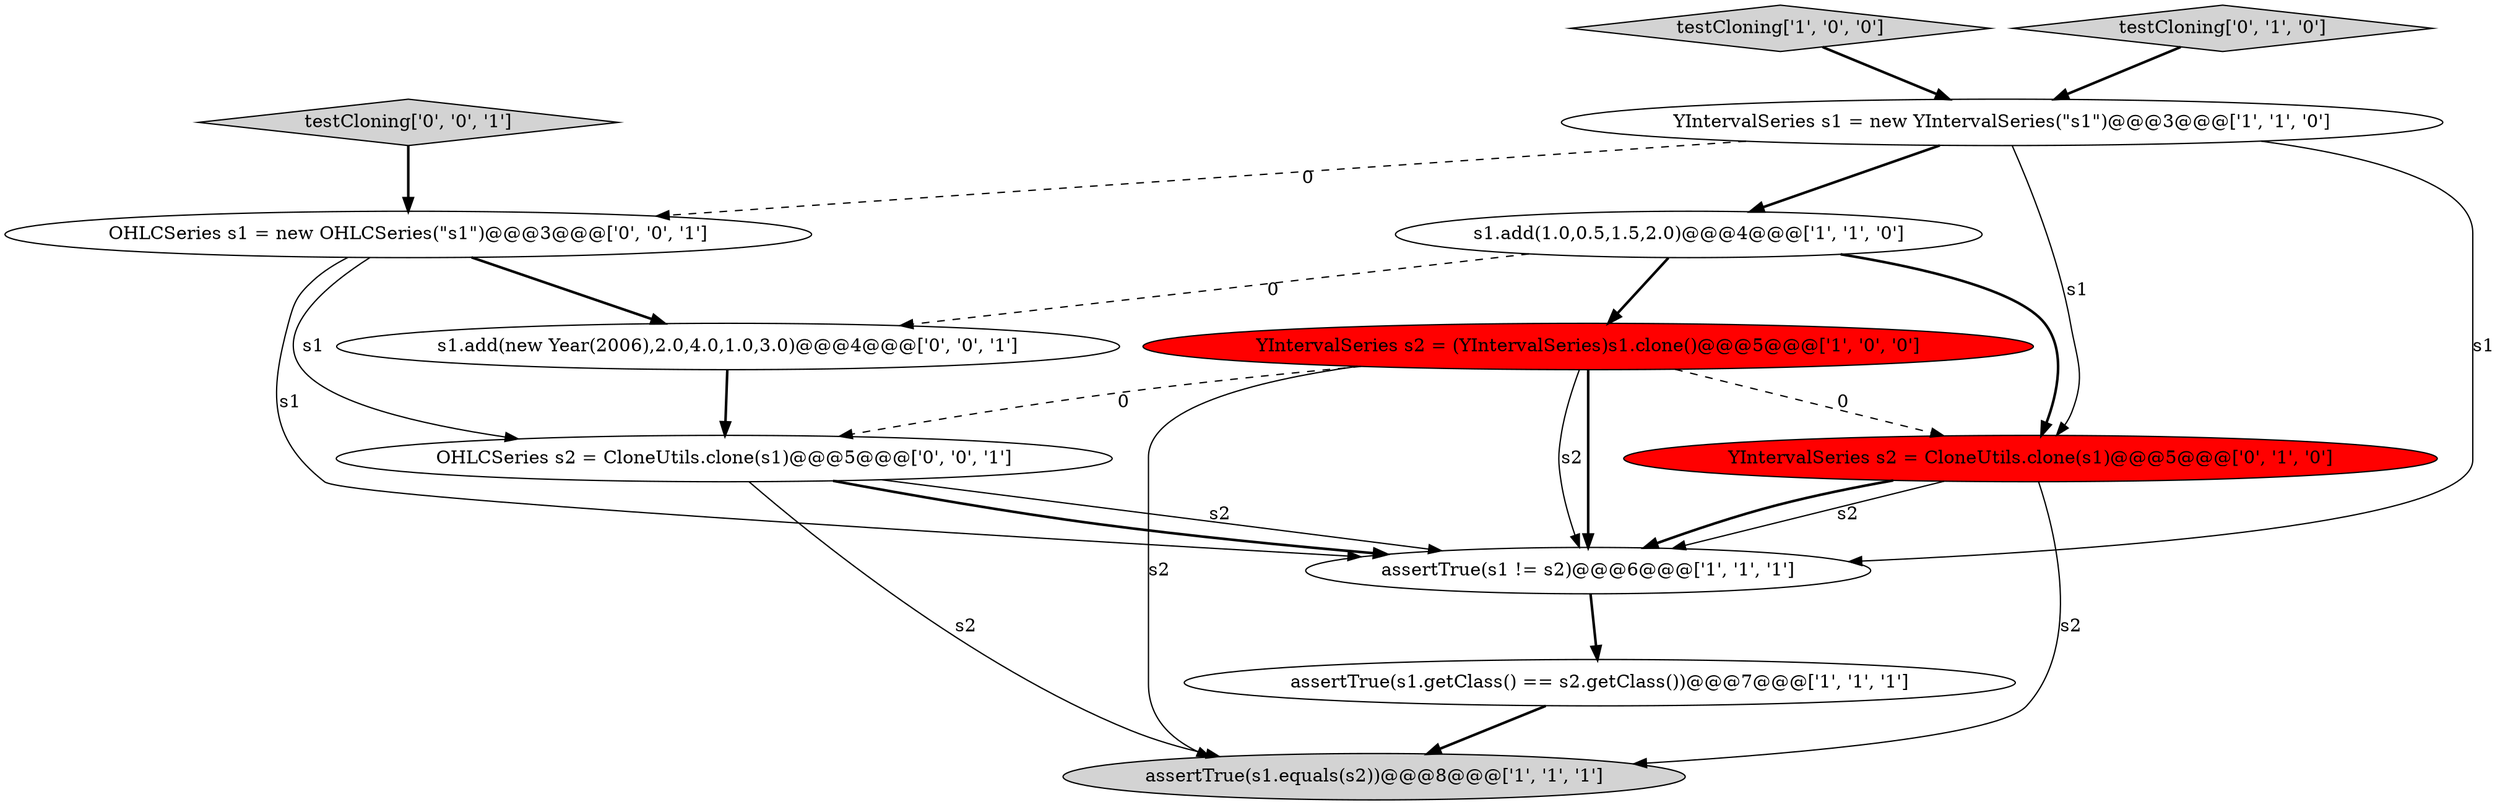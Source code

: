 digraph {
0 [style = filled, label = "testCloning['1', '0', '0']", fillcolor = lightgray, shape = diamond image = "AAA0AAABBB1BBB"];
12 [style = filled, label = "OHLCSeries s1 = new OHLCSeries(\"s1\")@@@3@@@['0', '0', '1']", fillcolor = white, shape = ellipse image = "AAA0AAABBB3BBB"];
7 [style = filled, label = "YIntervalSeries s2 = CloneUtils.clone(s1)@@@5@@@['0', '1', '0']", fillcolor = red, shape = ellipse image = "AAA1AAABBB2BBB"];
11 [style = filled, label = "s1.add(new Year(2006),2.0,4.0,1.0,3.0)@@@4@@@['0', '0', '1']", fillcolor = white, shape = ellipse image = "AAA0AAABBB3BBB"];
8 [style = filled, label = "testCloning['0', '1', '0']", fillcolor = lightgray, shape = diamond image = "AAA0AAABBB2BBB"];
4 [style = filled, label = "assertTrue(s1 != s2)@@@6@@@['1', '1', '1']", fillcolor = white, shape = ellipse image = "AAA0AAABBB1BBB"];
3 [style = filled, label = "YIntervalSeries s1 = new YIntervalSeries(\"s1\")@@@3@@@['1', '1', '0']", fillcolor = white, shape = ellipse image = "AAA0AAABBB1BBB"];
10 [style = filled, label = "OHLCSeries s2 = CloneUtils.clone(s1)@@@5@@@['0', '0', '1']", fillcolor = white, shape = ellipse image = "AAA0AAABBB3BBB"];
5 [style = filled, label = "assertTrue(s1.getClass() == s2.getClass())@@@7@@@['1', '1', '1']", fillcolor = white, shape = ellipse image = "AAA0AAABBB1BBB"];
6 [style = filled, label = "assertTrue(s1.equals(s2))@@@8@@@['1', '1', '1']", fillcolor = lightgray, shape = ellipse image = "AAA0AAABBB1BBB"];
2 [style = filled, label = "s1.add(1.0,0.5,1.5,2.0)@@@4@@@['1', '1', '0']", fillcolor = white, shape = ellipse image = "AAA0AAABBB1BBB"];
9 [style = filled, label = "testCloning['0', '0', '1']", fillcolor = lightgray, shape = diamond image = "AAA0AAABBB3BBB"];
1 [style = filled, label = "YIntervalSeries s2 = (YIntervalSeries)s1.clone()@@@5@@@['1', '0', '0']", fillcolor = red, shape = ellipse image = "AAA1AAABBB1BBB"];
0->3 [style = bold, label=""];
1->4 [style = bold, label=""];
10->6 [style = solid, label="s2"];
12->10 [style = solid, label="s1"];
2->1 [style = bold, label=""];
7->6 [style = solid, label="s2"];
8->3 [style = bold, label=""];
12->11 [style = bold, label=""];
7->4 [style = solid, label="s2"];
10->4 [style = solid, label="s2"];
3->7 [style = solid, label="s1"];
1->10 [style = dashed, label="0"];
7->4 [style = bold, label=""];
12->4 [style = solid, label="s1"];
1->4 [style = solid, label="s2"];
1->6 [style = solid, label="s2"];
3->12 [style = dashed, label="0"];
5->6 [style = bold, label=""];
3->2 [style = bold, label=""];
3->4 [style = solid, label="s1"];
11->10 [style = bold, label=""];
10->4 [style = bold, label=""];
2->11 [style = dashed, label="0"];
9->12 [style = bold, label=""];
2->7 [style = bold, label=""];
1->7 [style = dashed, label="0"];
4->5 [style = bold, label=""];
}

